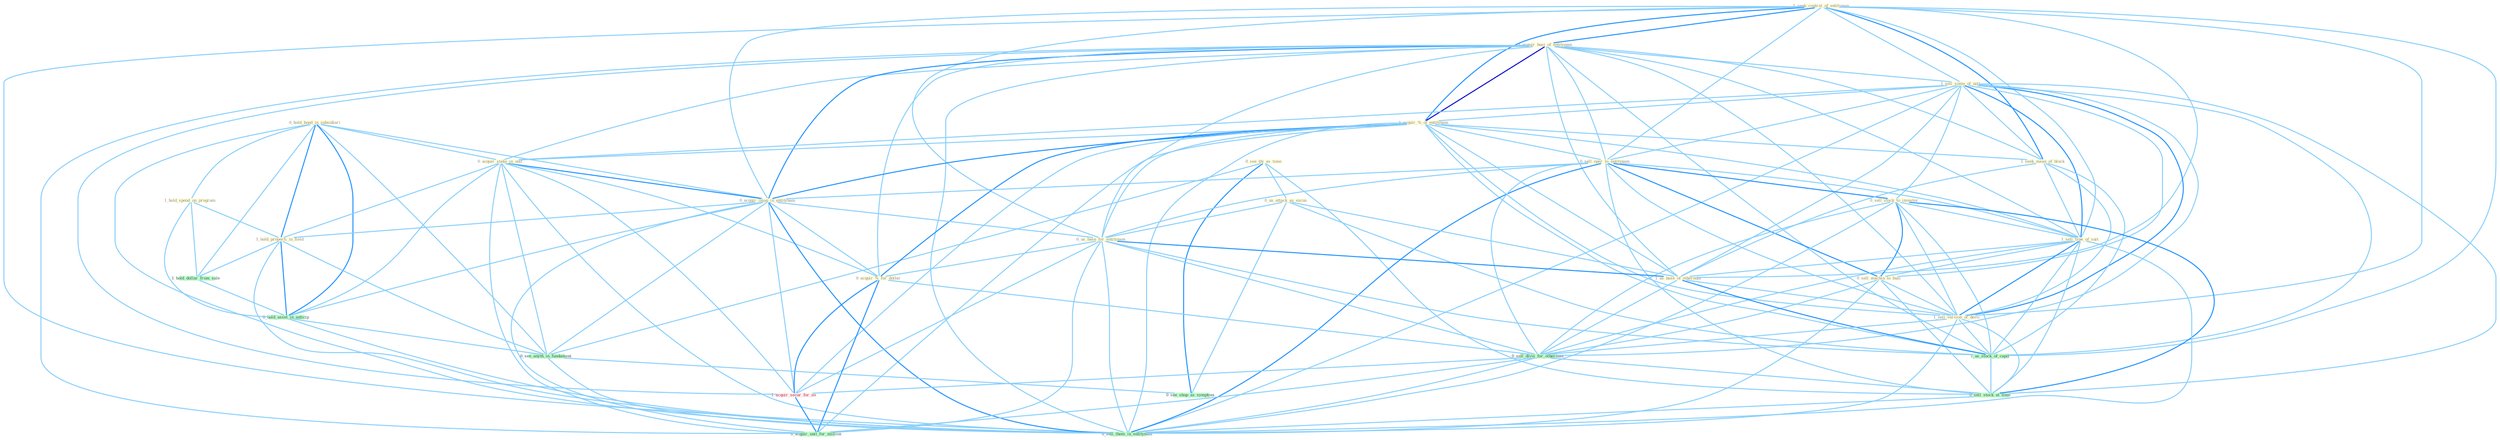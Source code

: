 Graph G{ 
    node
    [shape=polygon,style=filled,width=.5,height=.06,color="#BDFCC9",fixedsize=true,fontsize=4,
    fontcolor="#2f4f4f"];
    {node
    [color="#ffffe0", fontcolor="#8b7d6b"] "1_seek_control_of_entitynam " "1_acquir_busi_of_entitynam " "1_sell_some_of_unit " "0_see_thi_as_time " "1_acquir_%_of_entitynam " "0_hold_bond_in_subsidiari " "0_sell_oper_to_entitynam " "0_acquir_stake_in_unit " "1_seek_mean_of_block " "0_acquir_imag_in_entitynam " "1_hold_spend_on_program " "0_sell_stock_to_investor " "0_us_attack_as_excus " "0_us_base_for_entitynam " "1_sell_type_of_suit " "0_sell_machin_to_busi " "0_acquir_%_for_dollar " "1_us_base_of_othernum " "1_sell_version_of_devic " "1_hold_properti_in_field "}
{node [color="#fff0f5", fontcolor="#b22222"] "1_acquir_secur_for_an "}
edge [color="#B0E2FF"];

	"1_seek_control_of_entitynam " -- "1_acquir_busi_of_entitynam " [w="2", color="#1e90ff" , len=0.8];
	"1_seek_control_of_entitynam " -- "1_sell_some_of_unit " [w="1", color="#87cefa" ];
	"1_seek_control_of_entitynam " -- "1_acquir_%_of_entitynam " [w="2", color="#1e90ff" , len=0.8];
	"1_seek_control_of_entitynam " -- "0_sell_oper_to_entitynam " [w="1", color="#87cefa" ];
	"1_seek_control_of_entitynam " -- "1_seek_mean_of_block " [w="2", color="#1e90ff" , len=0.8];
	"1_seek_control_of_entitynam " -- "0_acquir_imag_in_entitynam " [w="1", color="#87cefa" ];
	"1_seek_control_of_entitynam " -- "0_us_base_for_entitynam " [w="1", color="#87cefa" ];
	"1_seek_control_of_entitynam " -- "1_sell_type_of_suit " [w="1", color="#87cefa" ];
	"1_seek_control_of_entitynam " -- "1_us_base_of_othernum " [w="1", color="#87cefa" ];
	"1_seek_control_of_entitynam " -- "1_sell_version_of_devic " [w="1", color="#87cefa" ];
	"1_seek_control_of_entitynam " -- "1_us_stock_of_capit " [w="1", color="#87cefa" ];
	"1_seek_control_of_entitynam " -- "0_sell_them_in_entitynam " [w="1", color="#87cefa" ];
	"1_acquir_busi_of_entitynam " -- "1_sell_some_of_unit " [w="1", color="#87cefa" ];
	"1_acquir_busi_of_entitynam " -- "1_acquir_%_of_entitynam " [w="3", color="#0000cd" , len=0.6];
	"1_acquir_busi_of_entitynam " -- "0_sell_oper_to_entitynam " [w="1", color="#87cefa" ];
	"1_acquir_busi_of_entitynam " -- "0_acquir_stake_in_unit " [w="1", color="#87cefa" ];
	"1_acquir_busi_of_entitynam " -- "1_seek_mean_of_block " [w="1", color="#87cefa" ];
	"1_acquir_busi_of_entitynam " -- "0_acquir_imag_in_entitynam " [w="2", color="#1e90ff" , len=0.8];
	"1_acquir_busi_of_entitynam " -- "0_us_base_for_entitynam " [w="1", color="#87cefa" ];
	"1_acquir_busi_of_entitynam " -- "1_sell_type_of_suit " [w="1", color="#87cefa" ];
	"1_acquir_busi_of_entitynam " -- "0_acquir_%_for_dollar " [w="1", color="#87cefa" ];
	"1_acquir_busi_of_entitynam " -- "1_us_base_of_othernum " [w="1", color="#87cefa" ];
	"1_acquir_busi_of_entitynam " -- "1_sell_version_of_devic " [w="1", color="#87cefa" ];
	"1_acquir_busi_of_entitynam " -- "1_acquir_secur_for_an " [w="1", color="#87cefa" ];
	"1_acquir_busi_of_entitynam " -- "1_us_stock_of_capit " [w="1", color="#87cefa" ];
	"1_acquir_busi_of_entitynam " -- "0_acquir_unit_for_million " [w="1", color="#87cefa" ];
	"1_acquir_busi_of_entitynam " -- "0_sell_them_in_entitynam " [w="1", color="#87cefa" ];
	"1_sell_some_of_unit " -- "1_acquir_%_of_entitynam " [w="1", color="#87cefa" ];
	"1_sell_some_of_unit " -- "0_sell_oper_to_entitynam " [w="1", color="#87cefa" ];
	"1_sell_some_of_unit " -- "0_acquir_stake_in_unit " [w="1", color="#87cefa" ];
	"1_sell_some_of_unit " -- "1_seek_mean_of_block " [w="1", color="#87cefa" ];
	"1_sell_some_of_unit " -- "0_sell_stock_to_investor " [w="1", color="#87cefa" ];
	"1_sell_some_of_unit " -- "1_sell_type_of_suit " [w="2", color="#1e90ff" , len=0.8];
	"1_sell_some_of_unit " -- "0_sell_machin_to_busi " [w="1", color="#87cefa" ];
	"1_sell_some_of_unit " -- "1_us_base_of_othernum " [w="1", color="#87cefa" ];
	"1_sell_some_of_unit " -- "1_sell_version_of_devic " [w="2", color="#1e90ff" , len=0.8];
	"1_sell_some_of_unit " -- "0_sell_divis_for_othernum " [w="1", color="#87cefa" ];
	"1_sell_some_of_unit " -- "1_us_stock_of_capit " [w="1", color="#87cefa" ];
	"1_sell_some_of_unit " -- "0_sell_stock_at_time " [w="1", color="#87cefa" ];
	"1_sell_some_of_unit " -- "0_sell_them_in_entitynam " [w="1", color="#87cefa" ];
	"0_see_thi_as_time " -- "0_us_attack_as_excus " [w="1", color="#87cefa" ];
	"0_see_thi_as_time " -- "0_sell_stock_at_time " [w="1", color="#87cefa" ];
	"0_see_thi_as_time " -- "0_see_anyth_in_fundament " [w="1", color="#87cefa" ];
	"0_see_thi_as_time " -- "0_see_shop_as_symptom " [w="2", color="#1e90ff" , len=0.8];
	"1_acquir_%_of_entitynam " -- "0_sell_oper_to_entitynam " [w="1", color="#87cefa" ];
	"1_acquir_%_of_entitynam " -- "0_acquir_stake_in_unit " [w="1", color="#87cefa" ];
	"1_acquir_%_of_entitynam " -- "1_seek_mean_of_block " [w="1", color="#87cefa" ];
	"1_acquir_%_of_entitynam " -- "0_acquir_imag_in_entitynam " [w="2", color="#1e90ff" , len=0.8];
	"1_acquir_%_of_entitynam " -- "0_us_base_for_entitynam " [w="1", color="#87cefa" ];
	"1_acquir_%_of_entitynam " -- "1_sell_type_of_suit " [w="1", color="#87cefa" ];
	"1_acquir_%_of_entitynam " -- "0_acquir_%_for_dollar " [w="2", color="#1e90ff" , len=0.8];
	"1_acquir_%_of_entitynam " -- "1_us_base_of_othernum " [w="1", color="#87cefa" ];
	"1_acquir_%_of_entitynam " -- "1_sell_version_of_devic " [w="1", color="#87cefa" ];
	"1_acquir_%_of_entitynam " -- "1_acquir_secur_for_an " [w="1", color="#87cefa" ];
	"1_acquir_%_of_entitynam " -- "1_us_stock_of_capit " [w="1", color="#87cefa" ];
	"1_acquir_%_of_entitynam " -- "0_acquir_unit_for_million " [w="1", color="#87cefa" ];
	"1_acquir_%_of_entitynam " -- "0_sell_them_in_entitynam " [w="1", color="#87cefa" ];
	"0_hold_bond_in_subsidiari " -- "0_acquir_stake_in_unit " [w="1", color="#87cefa" ];
	"0_hold_bond_in_subsidiari " -- "0_acquir_imag_in_entitynam " [w="1", color="#87cefa" ];
	"0_hold_bond_in_subsidiari " -- "1_hold_spend_on_program " [w="1", color="#87cefa" ];
	"0_hold_bond_in_subsidiari " -- "1_hold_properti_in_field " [w="2", color="#1e90ff" , len=0.8];
	"0_hold_bond_in_subsidiari " -- "1_hold_dollar_from_sale " [w="1", color="#87cefa" ];
	"0_hold_bond_in_subsidiari " -- "0_hold_asset_in_anticip " [w="2", color="#1e90ff" , len=0.8];
	"0_hold_bond_in_subsidiari " -- "0_see_anyth_in_fundament " [w="1", color="#87cefa" ];
	"0_hold_bond_in_subsidiari " -- "0_sell_them_in_entitynam " [w="1", color="#87cefa" ];
	"0_sell_oper_to_entitynam " -- "0_acquir_imag_in_entitynam " [w="1", color="#87cefa" ];
	"0_sell_oper_to_entitynam " -- "0_sell_stock_to_investor " [w="2", color="#1e90ff" , len=0.8];
	"0_sell_oper_to_entitynam " -- "0_us_base_for_entitynam " [w="1", color="#87cefa" ];
	"0_sell_oper_to_entitynam " -- "1_sell_type_of_suit " [w="1", color="#87cefa" ];
	"0_sell_oper_to_entitynam " -- "0_sell_machin_to_busi " [w="2", color="#1e90ff" , len=0.8];
	"0_sell_oper_to_entitynam " -- "1_sell_version_of_devic " [w="1", color="#87cefa" ];
	"0_sell_oper_to_entitynam " -- "0_sell_divis_for_othernum " [w="1", color="#87cefa" ];
	"0_sell_oper_to_entitynam " -- "0_sell_stock_at_time " [w="1", color="#87cefa" ];
	"0_sell_oper_to_entitynam " -- "0_sell_them_in_entitynam " [w="2", color="#1e90ff" , len=0.8];
	"0_acquir_stake_in_unit " -- "0_acquir_imag_in_entitynam " [w="2", color="#1e90ff" , len=0.8];
	"0_acquir_stake_in_unit " -- "0_acquir_%_for_dollar " [w="1", color="#87cefa" ];
	"0_acquir_stake_in_unit " -- "1_hold_properti_in_field " [w="1", color="#87cefa" ];
	"0_acquir_stake_in_unit " -- "1_acquir_secur_for_an " [w="1", color="#87cefa" ];
	"0_acquir_stake_in_unit " -- "0_hold_asset_in_anticip " [w="1", color="#87cefa" ];
	"0_acquir_stake_in_unit " -- "0_see_anyth_in_fundament " [w="1", color="#87cefa" ];
	"0_acquir_stake_in_unit " -- "0_acquir_unit_for_million " [w="1", color="#87cefa" ];
	"0_acquir_stake_in_unit " -- "0_sell_them_in_entitynam " [w="1", color="#87cefa" ];
	"1_seek_mean_of_block " -- "1_sell_type_of_suit " [w="1", color="#87cefa" ];
	"1_seek_mean_of_block " -- "1_us_base_of_othernum " [w="1", color="#87cefa" ];
	"1_seek_mean_of_block " -- "1_sell_version_of_devic " [w="1", color="#87cefa" ];
	"1_seek_mean_of_block " -- "1_us_stock_of_capit " [w="1", color="#87cefa" ];
	"0_acquir_imag_in_entitynam " -- "0_us_base_for_entitynam " [w="1", color="#87cefa" ];
	"0_acquir_imag_in_entitynam " -- "0_acquir_%_for_dollar " [w="1", color="#87cefa" ];
	"0_acquir_imag_in_entitynam " -- "1_hold_properti_in_field " [w="1", color="#87cefa" ];
	"0_acquir_imag_in_entitynam " -- "1_acquir_secur_for_an " [w="1", color="#87cefa" ];
	"0_acquir_imag_in_entitynam " -- "0_hold_asset_in_anticip " [w="1", color="#87cefa" ];
	"0_acquir_imag_in_entitynam " -- "0_see_anyth_in_fundament " [w="1", color="#87cefa" ];
	"0_acquir_imag_in_entitynam " -- "0_acquir_unit_for_million " [w="1", color="#87cefa" ];
	"0_acquir_imag_in_entitynam " -- "0_sell_them_in_entitynam " [w="2", color="#1e90ff" , len=0.8];
	"1_hold_spend_on_program " -- "1_hold_properti_in_field " [w="1", color="#87cefa" ];
	"1_hold_spend_on_program " -- "1_hold_dollar_from_sale " [w="1", color="#87cefa" ];
	"1_hold_spend_on_program " -- "0_hold_asset_in_anticip " [w="1", color="#87cefa" ];
	"0_sell_stock_to_investor " -- "1_sell_type_of_suit " [w="1", color="#87cefa" ];
	"0_sell_stock_to_investor " -- "0_sell_machin_to_busi " [w="2", color="#1e90ff" , len=0.8];
	"0_sell_stock_to_investor " -- "1_sell_version_of_devic " [w="1", color="#87cefa" ];
	"0_sell_stock_to_investor " -- "0_sell_divis_for_othernum " [w="1", color="#87cefa" ];
	"0_sell_stock_to_investor " -- "1_us_stock_of_capit " [w="1", color="#87cefa" ];
	"0_sell_stock_to_investor " -- "0_sell_stock_at_time " [w="2", color="#1e90ff" , len=0.8];
	"0_sell_stock_to_investor " -- "0_sell_them_in_entitynam " [w="1", color="#87cefa" ];
	"0_us_attack_as_excus " -- "0_us_base_for_entitynam " [w="1", color="#87cefa" ];
	"0_us_attack_as_excus " -- "1_us_base_of_othernum " [w="1", color="#87cefa" ];
	"0_us_attack_as_excus " -- "1_us_stock_of_capit " [w="1", color="#87cefa" ];
	"0_us_attack_as_excus " -- "0_see_shop_as_symptom " [w="1", color="#87cefa" ];
	"0_us_base_for_entitynam " -- "0_acquir_%_for_dollar " [w="1", color="#87cefa" ];
	"0_us_base_for_entitynam " -- "1_us_base_of_othernum " [w="2", color="#1e90ff" , len=0.8];
	"0_us_base_for_entitynam " -- "0_sell_divis_for_othernum " [w="1", color="#87cefa" ];
	"0_us_base_for_entitynam " -- "1_acquir_secur_for_an " [w="1", color="#87cefa" ];
	"0_us_base_for_entitynam " -- "1_us_stock_of_capit " [w="1", color="#87cefa" ];
	"0_us_base_for_entitynam " -- "0_acquir_unit_for_million " [w="1", color="#87cefa" ];
	"0_us_base_for_entitynam " -- "0_sell_them_in_entitynam " [w="1", color="#87cefa" ];
	"1_sell_type_of_suit " -- "0_sell_machin_to_busi " [w="1", color="#87cefa" ];
	"1_sell_type_of_suit " -- "1_us_base_of_othernum " [w="1", color="#87cefa" ];
	"1_sell_type_of_suit " -- "1_sell_version_of_devic " [w="2", color="#1e90ff" , len=0.8];
	"1_sell_type_of_suit " -- "0_sell_divis_for_othernum " [w="1", color="#87cefa" ];
	"1_sell_type_of_suit " -- "1_us_stock_of_capit " [w="1", color="#87cefa" ];
	"1_sell_type_of_suit " -- "0_sell_stock_at_time " [w="1", color="#87cefa" ];
	"1_sell_type_of_suit " -- "0_sell_them_in_entitynam " [w="1", color="#87cefa" ];
	"0_sell_machin_to_busi " -- "1_sell_version_of_devic " [w="1", color="#87cefa" ];
	"0_sell_machin_to_busi " -- "0_sell_divis_for_othernum " [w="1", color="#87cefa" ];
	"0_sell_machin_to_busi " -- "0_sell_stock_at_time " [w="1", color="#87cefa" ];
	"0_sell_machin_to_busi " -- "0_sell_them_in_entitynam " [w="1", color="#87cefa" ];
	"0_acquir_%_for_dollar " -- "0_sell_divis_for_othernum " [w="1", color="#87cefa" ];
	"0_acquir_%_for_dollar " -- "1_acquir_secur_for_an " [w="2", color="#1e90ff" , len=0.8];
	"0_acquir_%_for_dollar " -- "0_acquir_unit_for_million " [w="2", color="#1e90ff" , len=0.8];
	"1_us_base_of_othernum " -- "1_sell_version_of_devic " [w="1", color="#87cefa" ];
	"1_us_base_of_othernum " -- "0_sell_divis_for_othernum " [w="1", color="#87cefa" ];
	"1_us_base_of_othernum " -- "1_us_stock_of_capit " [w="2", color="#1e90ff" , len=0.8];
	"1_sell_version_of_devic " -- "0_sell_divis_for_othernum " [w="1", color="#87cefa" ];
	"1_sell_version_of_devic " -- "1_us_stock_of_capit " [w="1", color="#87cefa" ];
	"1_sell_version_of_devic " -- "0_sell_stock_at_time " [w="1", color="#87cefa" ];
	"1_sell_version_of_devic " -- "0_sell_them_in_entitynam " [w="1", color="#87cefa" ];
	"1_hold_properti_in_field " -- "1_hold_dollar_from_sale " [w="1", color="#87cefa" ];
	"1_hold_properti_in_field " -- "0_hold_asset_in_anticip " [w="2", color="#1e90ff" , len=0.8];
	"1_hold_properti_in_field " -- "0_see_anyth_in_fundament " [w="1", color="#87cefa" ];
	"1_hold_properti_in_field " -- "0_sell_them_in_entitynam " [w="1", color="#87cefa" ];
	"0_sell_divis_for_othernum " -- "1_acquir_secur_for_an " [w="1", color="#87cefa" ];
	"0_sell_divis_for_othernum " -- "0_sell_stock_at_time " [w="1", color="#87cefa" ];
	"0_sell_divis_for_othernum " -- "0_acquir_unit_for_million " [w="1", color="#87cefa" ];
	"0_sell_divis_for_othernum " -- "0_sell_them_in_entitynam " [w="1", color="#87cefa" ];
	"1_acquir_secur_for_an " -- "0_acquir_unit_for_million " [w="2", color="#1e90ff" , len=0.8];
	"1_us_stock_of_capit " -- "0_sell_stock_at_time " [w="1", color="#87cefa" ];
	"1_hold_dollar_from_sale " -- "0_hold_asset_in_anticip " [w="1", color="#87cefa" ];
	"0_hold_asset_in_anticip " -- "0_see_anyth_in_fundament " [w="1", color="#87cefa" ];
	"0_hold_asset_in_anticip " -- "0_sell_them_in_entitynam " [w="1", color="#87cefa" ];
	"0_sell_stock_at_time " -- "0_sell_them_in_entitynam " [w="1", color="#87cefa" ];
	"0_see_anyth_in_fundament " -- "0_see_shop_as_symptom " [w="1", color="#87cefa" ];
	"0_see_anyth_in_fundament " -- "0_sell_them_in_entitynam " [w="1", color="#87cefa" ];
}